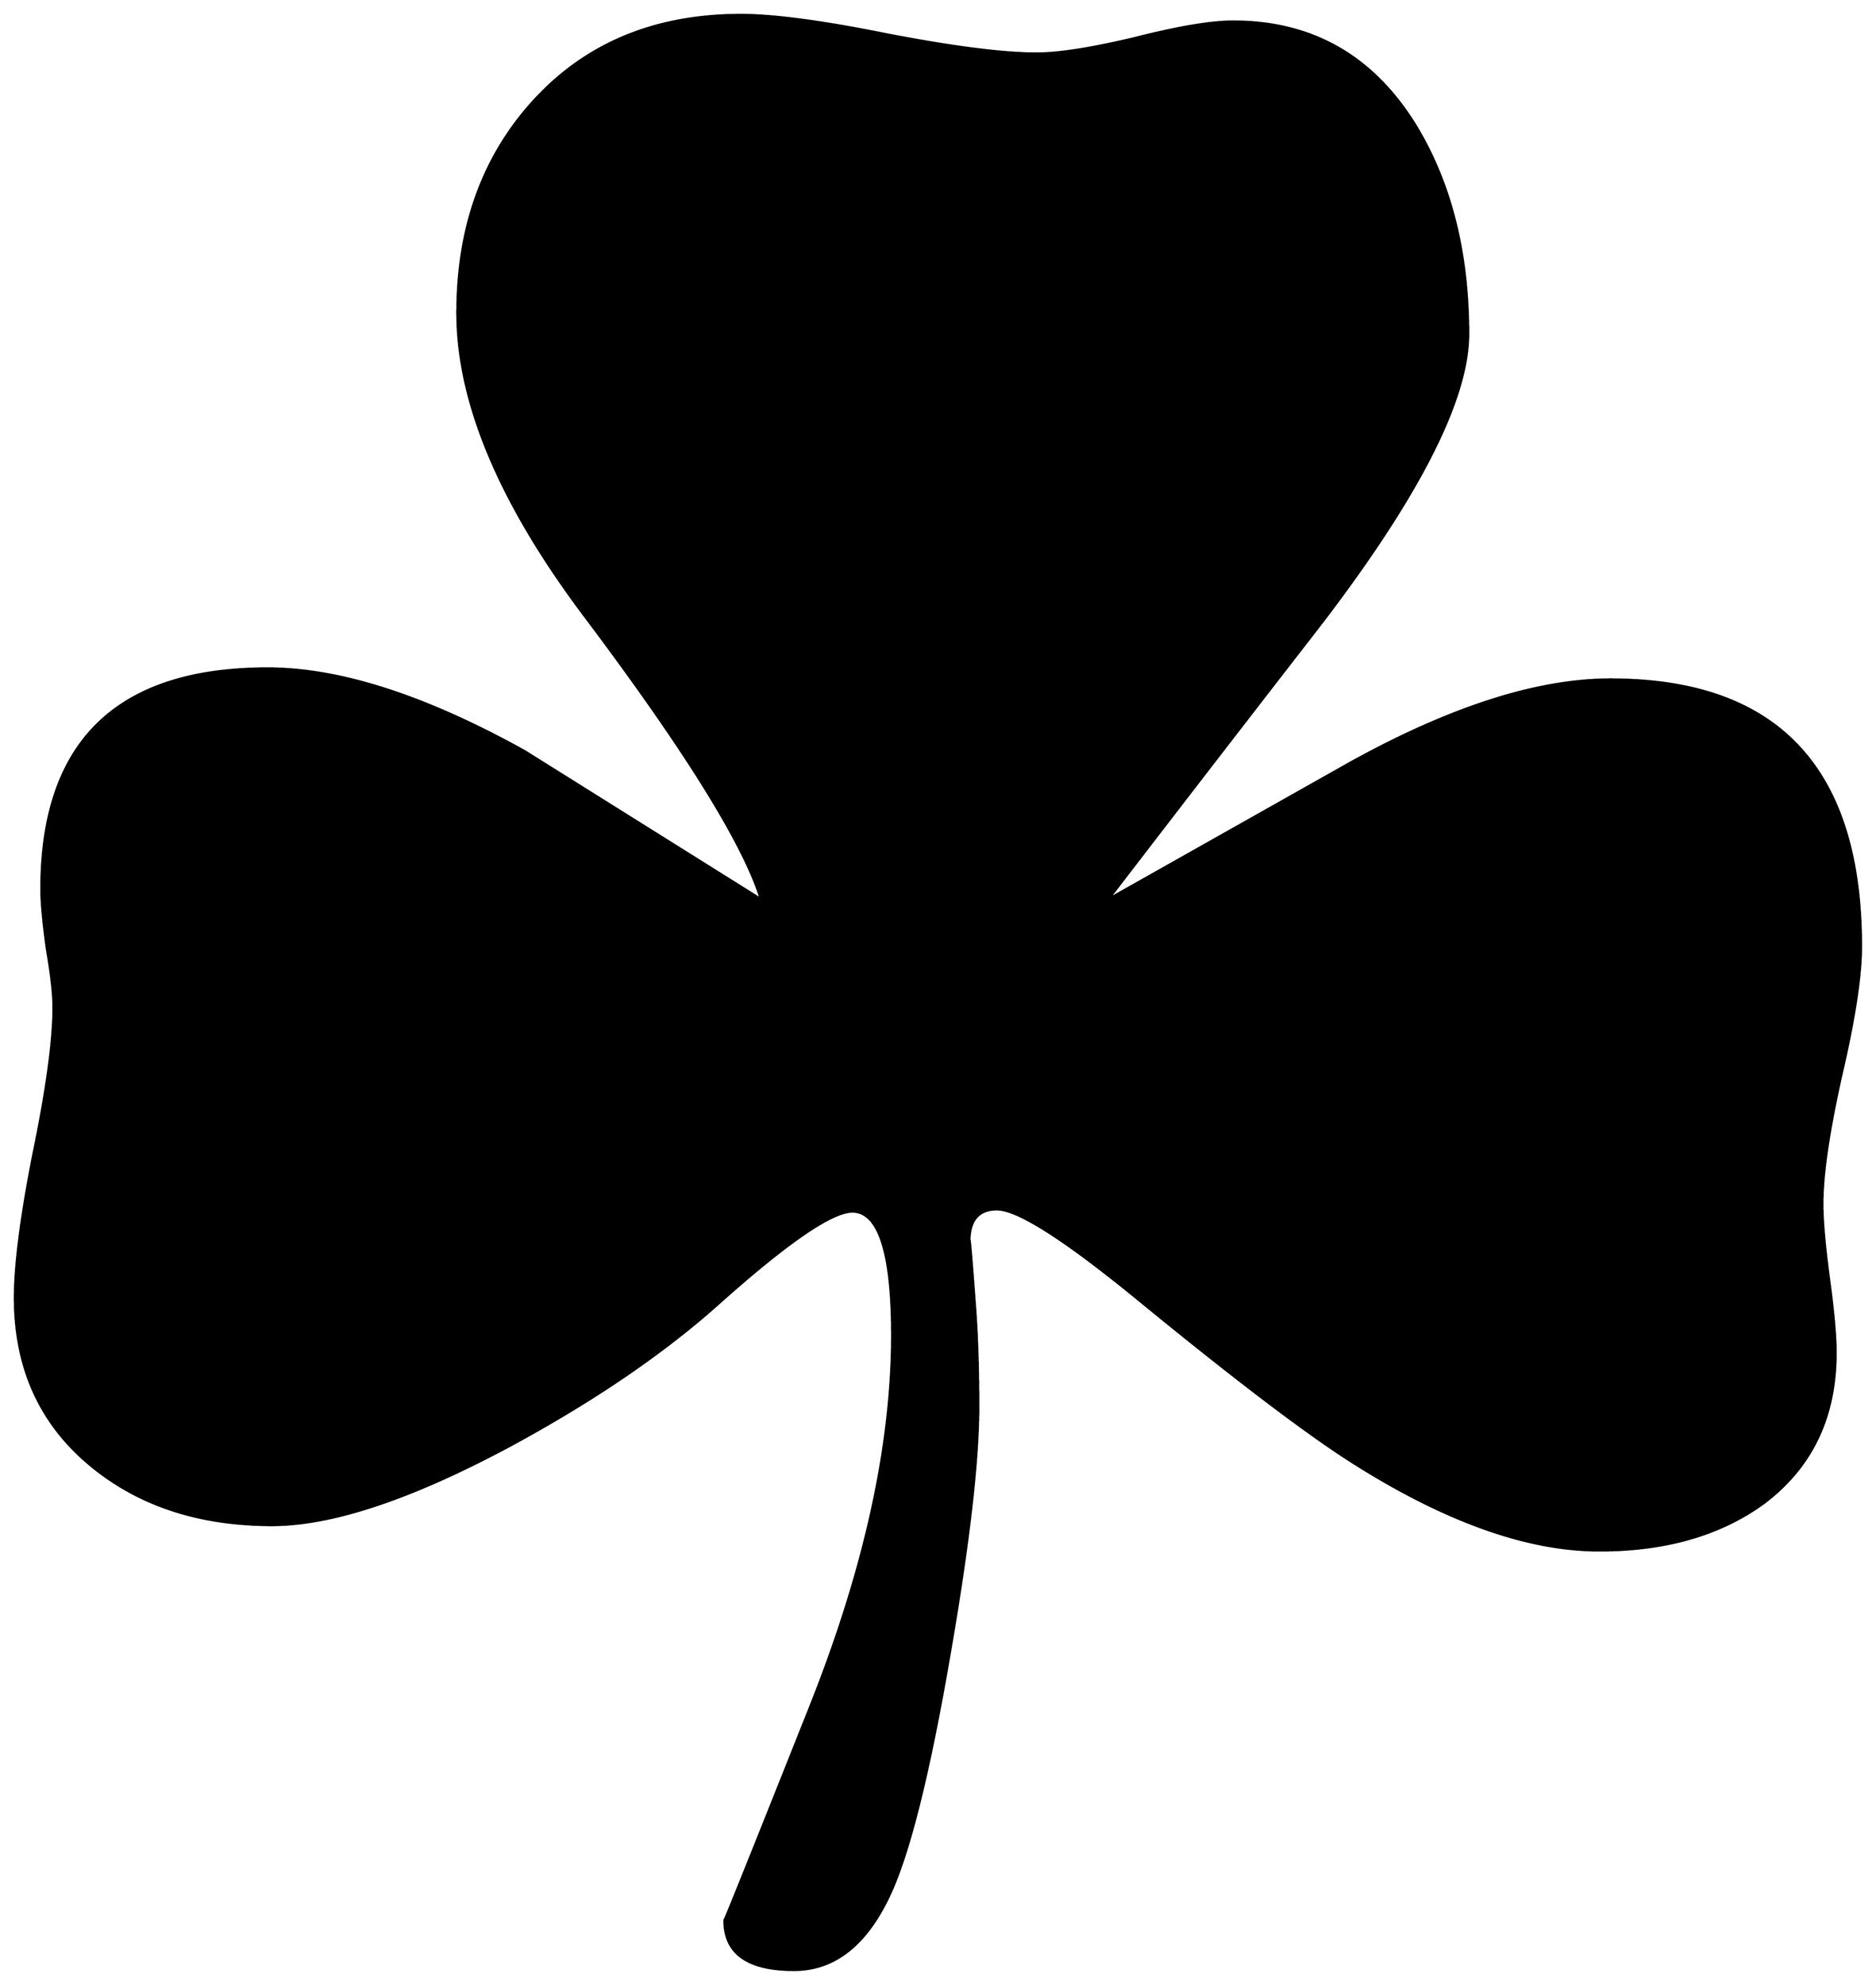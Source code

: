 


\begin{tikzpicture}[y=0.80pt, x=0.80pt, yscale=-1.0, xscale=1.0, inner sep=0pt, outer sep=0pt]
\begin{scope}[shift={(100.0,1744.0)},nonzero rule]
  \path[draw=.,fill=.,line width=1.600pt] (1757.0,-662.0) ..
    controls (1757.0,-635.333) and (1751.0,-596.333) ..
    (1739.0,-545.0) .. controls (1727.667,-494.333) and
    (1722.0,-455.667) .. (1722.0,-429.0) .. controls
    (1722.0,-413.667) and (1724.0,-391.0) .. (1728.0,-361.0) ..
    controls (1732.0,-331.667) and (1734.0,-309.333) ..
    (1734.0,-294.0) .. controls (1734.0,-236.0) and
    (1712.333,-190.667) .. (1669.0,-158.0) .. controls
    (1629.667,-129.333) and (1580.0,-115.0) .. (1520.0,-115.0) ..
    controls (1454.667,-115.0) and (1380.0,-141.667) ..
    (1296.0,-195.0) .. controls (1254.0,-221.667) and
    (1188.667,-271.333) .. (1100.0,-344.0) .. controls
    (1034.667,-397.333) and (992.667,-424.0) .. (974.0,-424.0) ..
    controls (957.333,-424.0) and (949.0,-414.333) .. (949.0,-395.0)
    .. controls (949.0,-401.667) and (950.667,-382.333) ..
    (954.0,-337.0) .. controls (956.0,-310.333) and (957.0,-279.667)
    .. (957.0,-245.0) .. controls (957.0,-195.667) and
    (948.333,-121.0) .. (931.0,-21.0) .. controls (913.0,83.667) and
    (895.333,155.333) .. (878.0,194.0) .. controls (856.667,241.333) and
    (827.333,265.0) .. (790.0,265.0) .. controls (748.0,265.0) and
    (727.0,250.0) .. (727.0,220.0) .. controls (727.0,221.333) and
    (753.0,156.667) .. (805.0,26.0) .. controls (854.333,-98.0) and
    (879.0,-210.0) .. (879.0,-310.0) .. controls (879.0,-384.667)
    and (867.0,-422.0) .. (843.0,-422.0) .. controls
    (824.333,-422.0) and (784.0,-394.333) .. (722.0,-339.0) ..
    controls (671.333,-293.667) and (607.667,-250.333) .. (531.0,-209.0)
    .. controls (442.333,-161.667) and (371.0,-138.0) ..
    (317.0,-138.0) .. controls (251.667,-138.0) and (197.333,-155.667)
    .. (154.0,-191.0) .. controls (107.333,-229.0) and
    (84.0,-280.0) .. (84.0,-344.0) .. controls (84.0,-374.0) and
    (89.667,-417.667) .. (101.0,-475.0) .. controls (113.0,-533.0)
    and (119.0,-577.0) .. (119.0,-607.0) .. controls
    (119.0,-619.0) and (117.0,-636.667) .. (113.0,-660.0) ..
    controls (109.667,-684.0) and (108.0,-702.0) .. (108.0,-714.0)
    .. controls (108.0,-847.333) and (176.333,-914.0) ..
    (313.0,-914.0) .. controls (378.333,-914.0) and (456.0,-889.0)
    .. (546.0,-839.0) .. controls (617.333,-794.333) and
    (688.667,-749.667) .. (760.0,-705.0) .. controls (744.667,-755.0)
    and (691.333,-840.667) .. (600.0,-962.0) .. controls
    (523.333,-1064.0) and (485.0,-1155.333) .. (485.0,-1236.0) ..
    controls (485.0,-1314.0) and (508.333,-1378.333) ..
    (555.0,-1429.0) .. controls (602.333,-1480.333) and
    (664.667,-1506.0) .. (742.0,-1506.0) .. controls
    (772.0,-1506.0) and (816.667,-1500.0) .. (876.0,-1488.0) ..
    controls (935.333,-1476.667) and (980.0,-1471.0) ..
    (1010.0,-1471.0) .. controls (1030.0,-1471.0) and
    (1059.667,-1475.667) .. (1099.0,-1485.0) .. controls
    (1138.333,-1495.0) and (1168.0,-1500.0) .. (1188.0,-1500.0) ..
    controls (1258.667,-1500.0) and (1313.333,-1469.333) ..
    (1352.0,-1408.0) .. controls (1384.667,-1355.333) and
    (1401.0,-1291.667) .. (1401.0,-1217.0) .. controls
    (1401.0,-1158.333) and (1356.667,-1071.0) .. (1268.0,-955.0) ..
    controls (1203.333,-871.667) and (1139.0,-788.333) ..
    (1075.0,-705.0) .. controls (1148.333,-746.333) and
    (1221.667,-787.667) .. (1295.0,-829.0) .. controls
    (1385.667,-879.0) and (1464.0,-904.0) .. (1530.0,-904.0) ..
    controls (1681.333,-904.0) and (1757.0,-823.333) ..
    (1757.0,-662.0) -- cycle;
\end{scope}

\end{tikzpicture}

